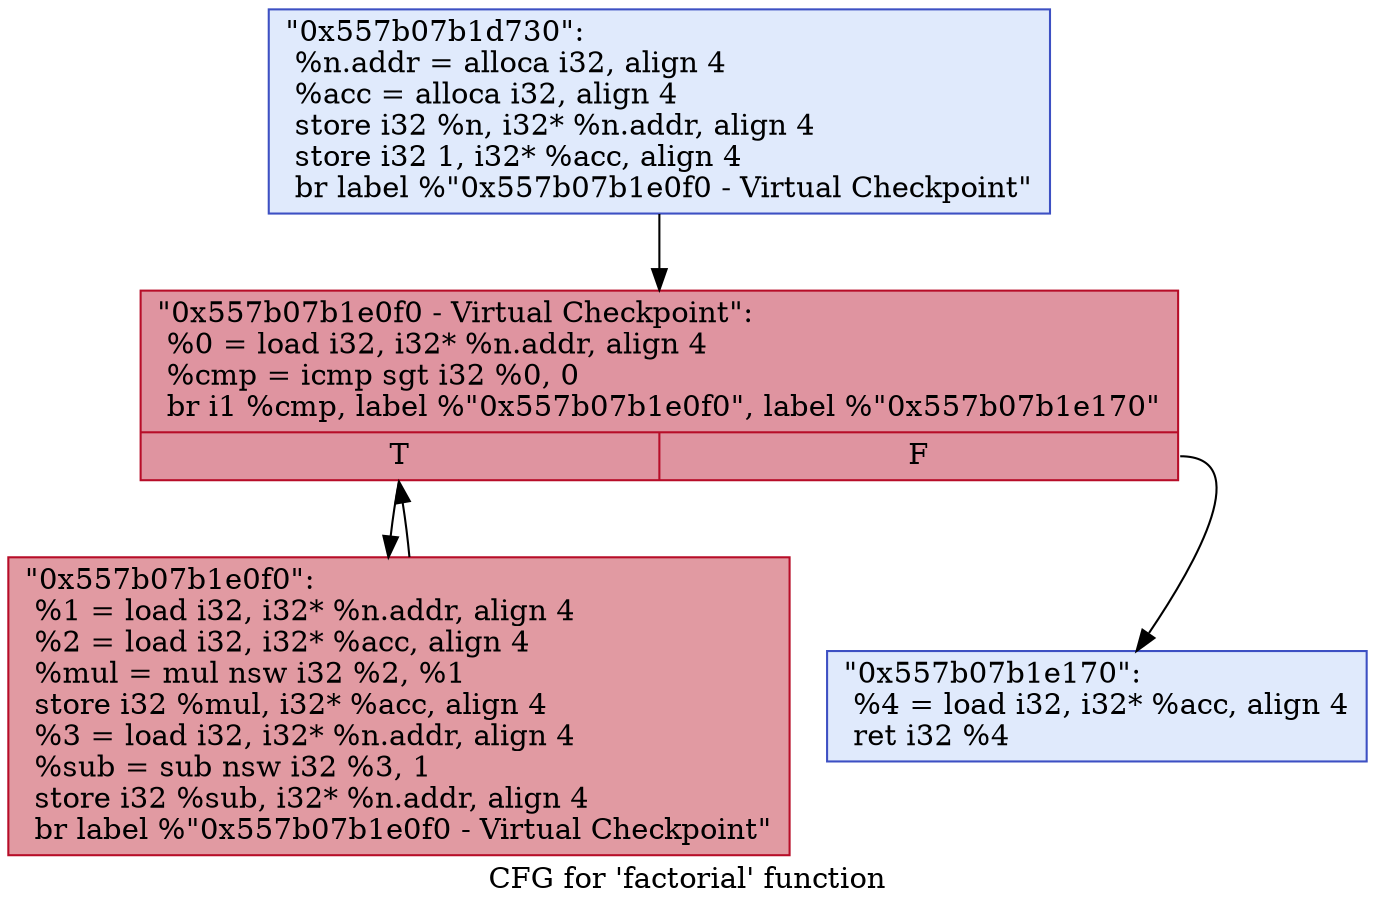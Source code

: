 digraph "CFG for 'factorial' function" {
	label="CFG for 'factorial' function";

	Node0x557b07b1d730 [shape=record,color="#3d50c3ff", style=filled, fillcolor="#b9d0f970",label="{\"0x557b07b1d730\":\l  %n.addr = alloca i32, align 4\l  %acc = alloca i32, align 4\l  store i32 %n, i32* %n.addr, align 4\l  store i32 1, i32* %acc, align 4\l  br label %\"0x557b07b1e0f0 - Virtual Checkpoint\"\l}"];
	Node0x557b07b1d730 -> Node0x557b07b1df20;
	Node0x557b07b1df20 [shape=record,color="#b70d28ff", style=filled, fillcolor="#b70d2870",label="{\"0x557b07b1e0f0 - Virtual Checkpoint\":            \l  %0 = load i32, i32* %n.addr, align 4\l  %cmp = icmp sgt i32 %0, 0\l  br i1 %cmp, label %\"0x557b07b1e0f0\", label %\"0x557b07b1e170\"\l|{<s0>T|<s1>F}}"];
	Node0x557b07b1df20:s0 -> Node0x557b07b1e0f0;
	Node0x557b07b1df20:s1 -> Node0x557b07b1e170;
	Node0x557b07b1e0f0 [shape=record,color="#b70d28ff", style=filled, fillcolor="#bb1b2c70",label="{\"0x557b07b1e0f0\":                                 \l  %1 = load i32, i32* %n.addr, align 4\l  %2 = load i32, i32* %acc, align 4\l  %mul = mul nsw i32 %2, %1\l  store i32 %mul, i32* %acc, align 4\l  %3 = load i32, i32* %n.addr, align 4\l  %sub = sub nsw i32 %3, 1\l  store i32 %sub, i32* %n.addr, align 4\l  br label %\"0x557b07b1e0f0 - Virtual Checkpoint\"\l}"];
	Node0x557b07b1e0f0 -> Node0x557b07b1df20;
	Node0x557b07b1e170 [shape=record,color="#3d50c3ff", style=filled, fillcolor="#b9d0f970",label="{\"0x557b07b1e170\":                                 \l  %4 = load i32, i32* %acc, align 4\l  ret i32 %4\l}"];
}
